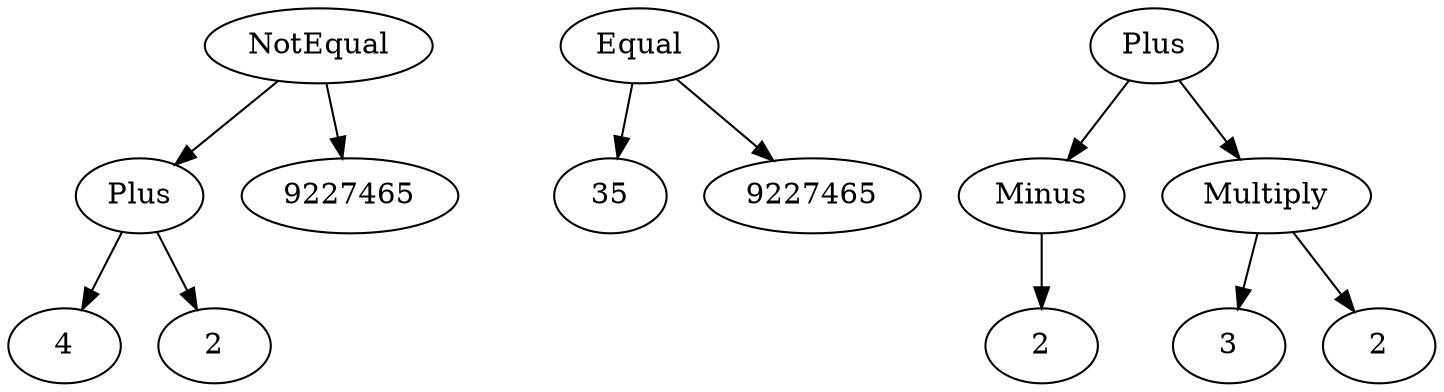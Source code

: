 digraph {
"ExprId(13)" [label="NotEqual"]
"ExprId(13)" -> "ExprId(11)"
"ExprId(13)" -> "ExprId(12)"
"ExprId(11)" [label="Plus"]
"ExprId(11)" -> "ExprId(9)"
"ExprId(11)" -> "ExprId(10)"
"ExprId(9)" [label="4"]
"ExprId(10)" [label="2"]
"ExprId(12)" [label="9227465"]
"ExprId(8)" [label="Equal"]
"ExprId(8)" -> "ExprId(6)"
"ExprId(8)" -> "ExprId(7)"
"ExprId(6)" [label="35"]
"ExprId(7)" [label="9227465"]
"ExprId(5)" [label="Plus"]
"ExprId(5)" -> "ExprId(1)"
"ExprId(5)" -> "ExprId(4)"
"ExprId(1)" [label="Minus"]
"ExprId(1)" -> "ExprId(0)"
"ExprId(0)" [label="2"]
"ExprId(4)" [label="Multiply"]
"ExprId(4)" -> "ExprId(2)"
"ExprId(4)" -> "ExprId(3)"
"ExprId(2)" [label="3"]
"ExprId(3)" [label="2"]
}
